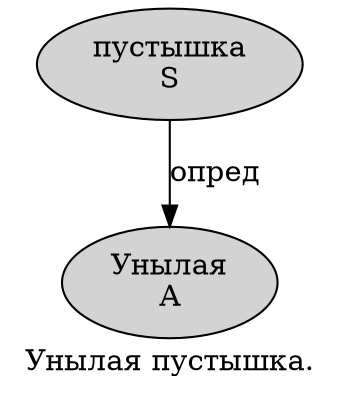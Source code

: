 digraph SENTENCE_2585 {
	graph [label="Унылая пустышка."]
	node [style=filled]
		0 [label="Унылая
A" color="" fillcolor=lightgray penwidth=1 shape=ellipse]
		1 [label="пустышка
S" color="" fillcolor=lightgray penwidth=1 shape=ellipse]
			1 -> 0 [label="опред"]
}